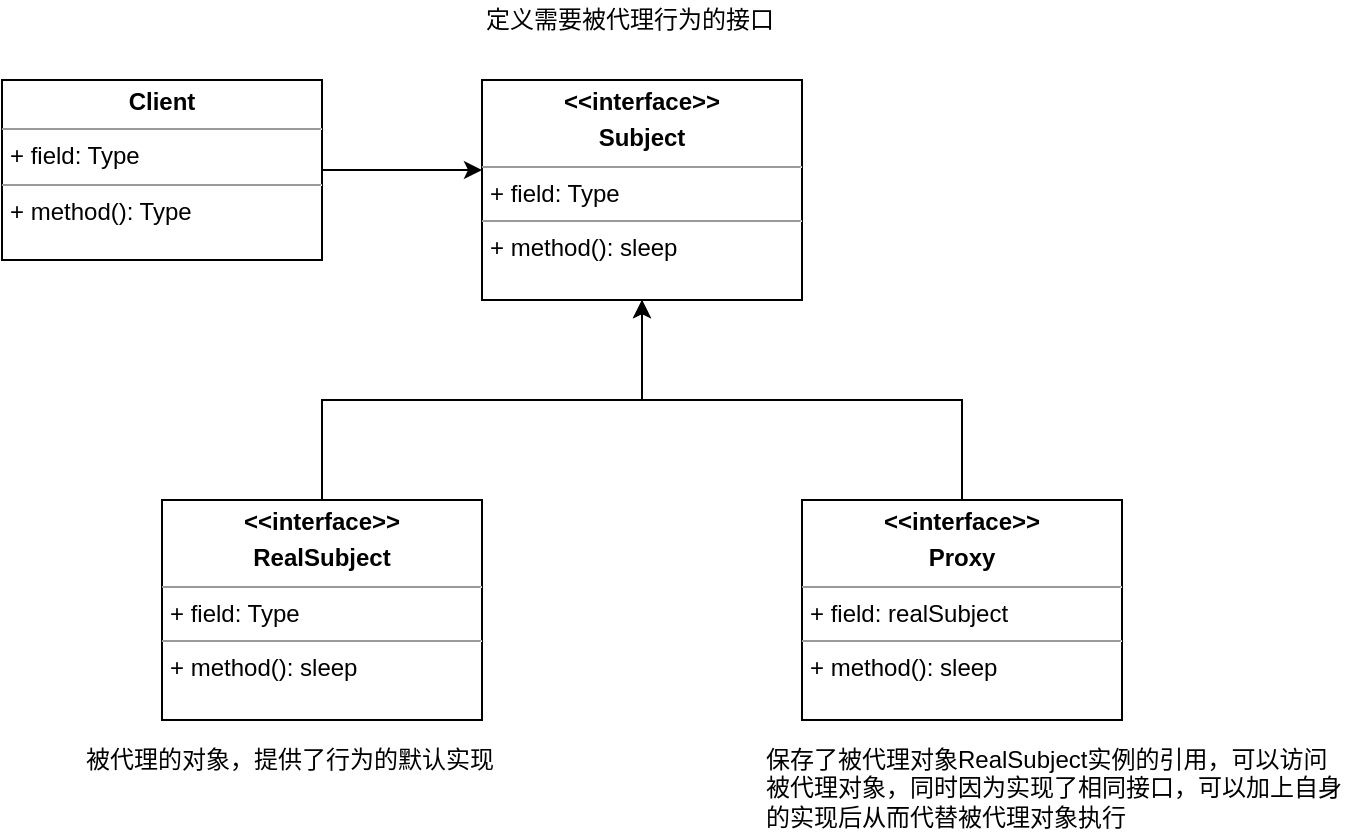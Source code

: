 <mxfile version="12.2.3" type="github" pages="1"><diagram id="GW_MbcDrlwTLRavrTK8a" name="第 1 页"><mxGraphModel dx="1408" dy="748" grid="1" gridSize="10" guides="1" tooltips="1" connect="1" arrows="1" fold="1" page="1" pageScale="1" pageWidth="827" pageHeight="1169" math="0" shadow="0"><root><mxCell id="0"/><mxCell id="1" parent="0"/><mxCell id="-1_HbbSGxH1hbT-13sIS-16" style="edgeStyle=orthogonalEdgeStyle;rounded=0;orthogonalLoop=1;jettySize=auto;html=1;" edge="1" parent="1" source="-1_HbbSGxH1hbT-13sIS-14"><mxGeometry relative="1" as="geometry"><mxPoint x="320" y="125" as="targetPoint"/></mxGeometry></mxCell><mxCell id="-1_HbbSGxH1hbT-13sIS-14" value="&lt;p style=&quot;margin: 0px ; margin-top: 4px ; text-align: center&quot;&gt;&lt;b&gt;Client&lt;/b&gt;&lt;/p&gt;&lt;hr size=&quot;1&quot;&gt;&lt;p style=&quot;margin: 0px ; margin-left: 4px&quot;&gt;+ field: Type&lt;/p&gt;&lt;hr size=&quot;1&quot;&gt;&lt;p style=&quot;margin: 0px ; margin-left: 4px&quot;&gt;+ method(): Type&lt;/p&gt;" style="verticalAlign=top;align=left;overflow=fill;fontSize=12;fontFamily=Helvetica;html=1;" vertex="1" parent="1"><mxGeometry x="80" y="80" width="160" height="90" as="geometry"/></mxCell><mxCell id="-1_HbbSGxH1hbT-13sIS-15" value="&lt;p style=&quot;margin: 0px ; margin-top: 4px ; text-align: center&quot;&gt;&lt;b&gt;&amp;lt;&amp;lt;interface&amp;gt;&amp;gt;&lt;/b&gt;&lt;/p&gt;&lt;p style=&quot;margin: 0px ; margin-top: 4px ; text-align: center&quot;&gt;&lt;b&gt;Subject&lt;/b&gt;&lt;/p&gt;&lt;hr size=&quot;1&quot;&gt;&lt;p style=&quot;margin: 0px ; margin-left: 4px&quot;&gt;+ field: Type&lt;/p&gt;&lt;hr size=&quot;1&quot;&gt;&lt;p style=&quot;margin: 0px ; margin-left: 4px&quot;&gt;+ method(): sleep&lt;/p&gt;" style="verticalAlign=top;align=left;overflow=fill;fontSize=12;fontFamily=Helvetica;html=1;" vertex="1" parent="1"><mxGeometry x="320" y="80" width="160" height="110" as="geometry"/></mxCell><mxCell id="-1_HbbSGxH1hbT-13sIS-20" style="edgeStyle=orthogonalEdgeStyle;rounded=0;orthogonalLoop=1;jettySize=auto;html=1;entryX=0.5;entryY=1;entryDx=0;entryDy=0;" edge="1" parent="1" source="-1_HbbSGxH1hbT-13sIS-18" target="-1_HbbSGxH1hbT-13sIS-15"><mxGeometry relative="1" as="geometry"/></mxCell><mxCell id="-1_HbbSGxH1hbT-13sIS-18" value="&lt;p style=&quot;margin: 0px ; margin-top: 4px ; text-align: center&quot;&gt;&lt;b&gt;&amp;lt;&amp;lt;interface&amp;gt;&amp;gt;&lt;/b&gt;&lt;/p&gt;&lt;p style=&quot;margin: 0px ; margin-top: 4px ; text-align: center&quot;&gt;&lt;b&gt;RealSubject&lt;/b&gt;&lt;/p&gt;&lt;hr size=&quot;1&quot;&gt;&lt;p style=&quot;margin: 0px ; margin-left: 4px&quot;&gt;+ field: Type&lt;/p&gt;&lt;hr size=&quot;1&quot;&gt;&lt;p style=&quot;margin: 0px ; margin-left: 4px&quot;&gt;+ method(): sleep&lt;/p&gt;" style="verticalAlign=top;align=left;overflow=fill;fontSize=12;fontFamily=Helvetica;html=1;" vertex="1" parent="1"><mxGeometry x="160" y="290" width="160" height="110" as="geometry"/></mxCell><mxCell id="-1_HbbSGxH1hbT-13sIS-21" style="edgeStyle=orthogonalEdgeStyle;rounded=0;orthogonalLoop=1;jettySize=auto;html=1;" edge="1" parent="1" source="-1_HbbSGxH1hbT-13sIS-19" target="-1_HbbSGxH1hbT-13sIS-15"><mxGeometry relative="1" as="geometry"/></mxCell><mxCell id="-1_HbbSGxH1hbT-13sIS-19" value="&lt;p style=&quot;margin: 0px ; margin-top: 4px ; text-align: center&quot;&gt;&lt;b&gt;&amp;lt;&amp;lt;interface&amp;gt;&amp;gt;&lt;/b&gt;&lt;/p&gt;&lt;p style=&quot;margin: 0px ; margin-top: 4px ; text-align: center&quot;&gt;&lt;b&gt;Proxy&lt;/b&gt;&lt;/p&gt;&lt;hr size=&quot;1&quot;&gt;&lt;p style=&quot;margin: 0px ; margin-left: 4px&quot;&gt;+ field: realSubject&lt;/p&gt;&lt;hr size=&quot;1&quot;&gt;&lt;p style=&quot;margin: 0px ; margin-left: 4px&quot;&gt;+ method(): sleep&lt;/p&gt;" style="verticalAlign=top;align=left;overflow=fill;fontSize=12;fontFamily=Helvetica;html=1;" vertex="1" parent="1"><mxGeometry x="480" y="290" width="160" height="110" as="geometry"/></mxCell><mxCell id="-1_HbbSGxH1hbT-13sIS-22" value="定义需要被代理行为的接口" style="text;html=1;resizable=0;points=[];autosize=1;align=left;verticalAlign=top;spacingTop=-4;" vertex="1" parent="1"><mxGeometry x="320" y="40" width="160" height="20" as="geometry"/></mxCell><mxCell id="-1_HbbSGxH1hbT-13sIS-23" value="被代理的对象，提供了行为的默认实现" style="text;html=1;resizable=0;points=[];autosize=1;align=left;verticalAlign=top;spacingTop=-4;" vertex="1" parent="1"><mxGeometry x="120" y="410" width="220" height="20" as="geometry"/></mxCell><mxCell id="-1_HbbSGxH1hbT-13sIS-24" value="保存了被代理对象RealSubject实例的引用，可以访问&lt;br&gt;被代理对象，同时因为实现了相同接口，可以加上自身&lt;br&gt;的实现后从而代替被代理对象执行" style="text;html=1;resizable=0;points=[];autosize=1;align=left;verticalAlign=top;spacingTop=-4;" vertex="1" parent="1"><mxGeometry x="460" y="410" width="300" height="40" as="geometry"/></mxCell></root></mxGraphModel></diagram></mxfile>